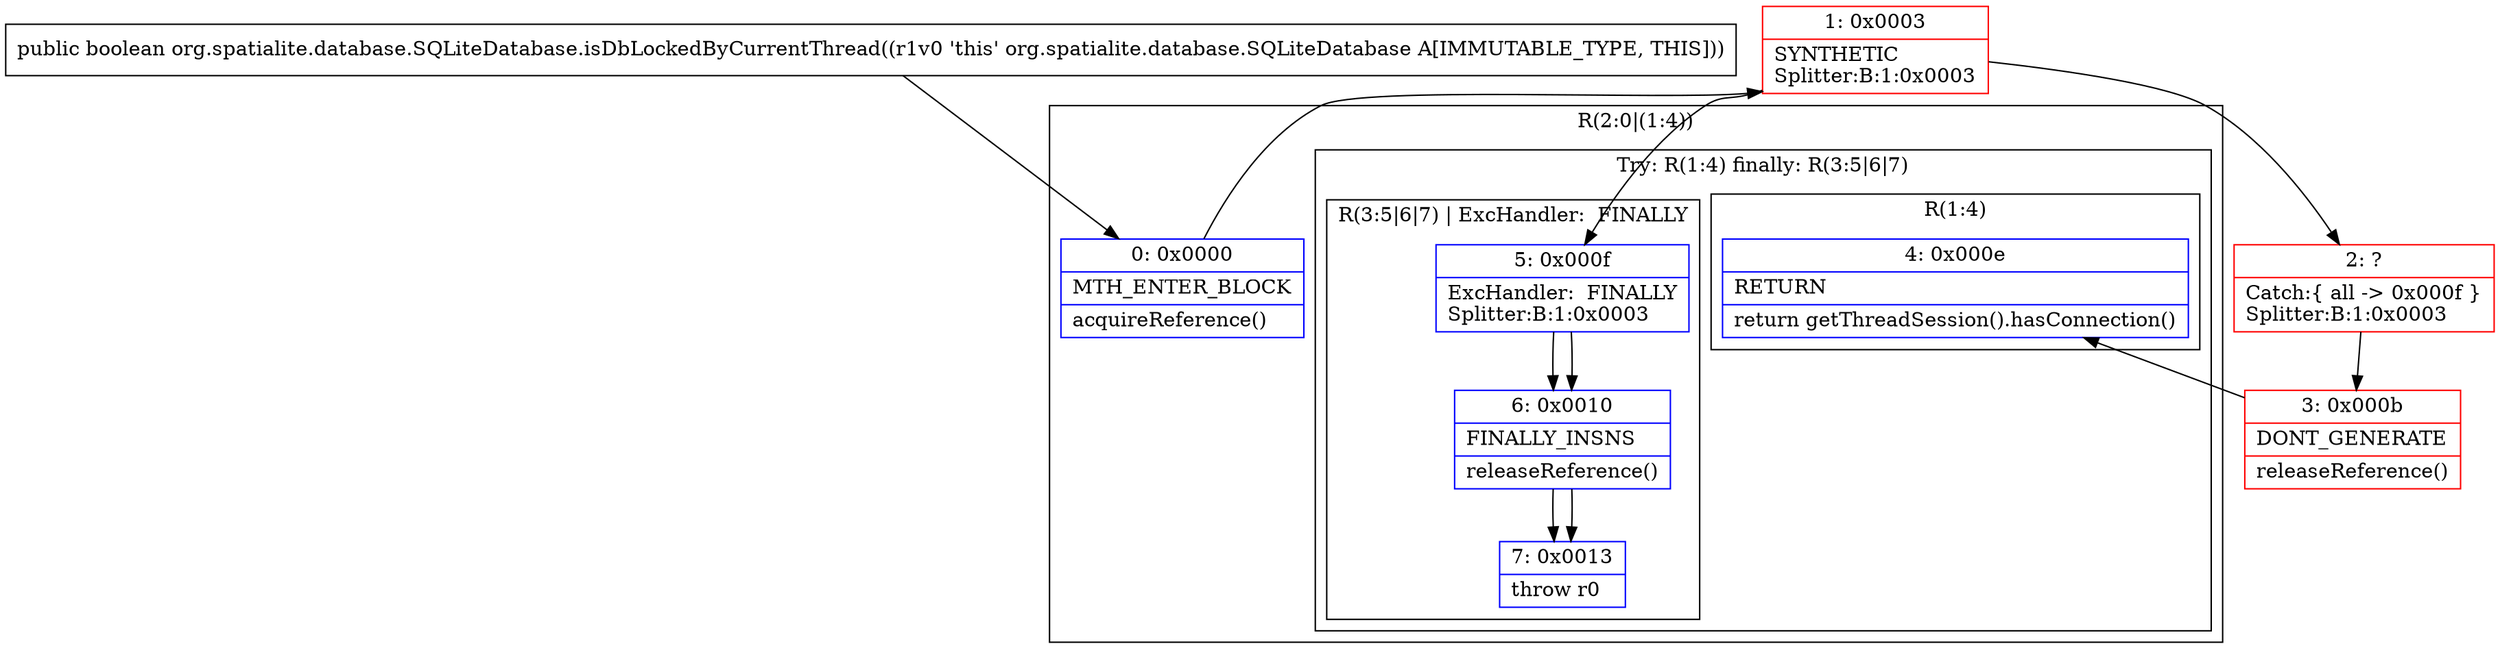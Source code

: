 digraph "CFG fororg.spatialite.database.SQLiteDatabase.isDbLockedByCurrentThread()Z" {
subgraph cluster_Region_340542094 {
label = "R(2:0|(1:4))";
node [shape=record,color=blue];
Node_0 [shape=record,label="{0\:\ 0x0000|MTH_ENTER_BLOCK\l|acquireReference()\l}"];
subgraph cluster_TryCatchRegion_2109888982 {
label = "Try: R(1:4) finally: R(3:5|6|7)";
node [shape=record,color=blue];
subgraph cluster_Region_1284733632 {
label = "R(1:4)";
node [shape=record,color=blue];
Node_4 [shape=record,label="{4\:\ 0x000e|RETURN\l|return getThreadSession().hasConnection()\l}"];
}
subgraph cluster_Region_2122513503 {
label = "R(3:5|6|7) | ExcHandler:  FINALLY\l";
node [shape=record,color=blue];
Node_5 [shape=record,label="{5\:\ 0x000f|ExcHandler:  FINALLY\lSplitter:B:1:0x0003\l}"];
Node_6 [shape=record,label="{6\:\ 0x0010|FINALLY_INSNS\l|releaseReference()\l}"];
Node_7 [shape=record,label="{7\:\ 0x0013|throw r0\l}"];
}
}
}
subgraph cluster_Region_2122513503 {
label = "R(3:5|6|7) | ExcHandler:  FINALLY\l";
node [shape=record,color=blue];
Node_5 [shape=record,label="{5\:\ 0x000f|ExcHandler:  FINALLY\lSplitter:B:1:0x0003\l}"];
Node_6 [shape=record,label="{6\:\ 0x0010|FINALLY_INSNS\l|releaseReference()\l}"];
Node_7 [shape=record,label="{7\:\ 0x0013|throw r0\l}"];
}
Node_1 [shape=record,color=red,label="{1\:\ 0x0003|SYNTHETIC\lSplitter:B:1:0x0003\l}"];
Node_2 [shape=record,color=red,label="{2\:\ ?|Catch:\{ all \-\> 0x000f \}\lSplitter:B:1:0x0003\l}"];
Node_3 [shape=record,color=red,label="{3\:\ 0x000b|DONT_GENERATE\l|releaseReference()\l}"];
MethodNode[shape=record,label="{public boolean org.spatialite.database.SQLiteDatabase.isDbLockedByCurrentThread((r1v0 'this' org.spatialite.database.SQLiteDatabase A[IMMUTABLE_TYPE, THIS])) }"];
MethodNode -> Node_0;
Node_0 -> Node_1;
Node_5 -> Node_6;
Node_6 -> Node_7;
Node_5 -> Node_6;
Node_6 -> Node_7;
Node_1 -> Node_2;
Node_1 -> Node_5;
Node_2 -> Node_3;
Node_3 -> Node_4;
}

